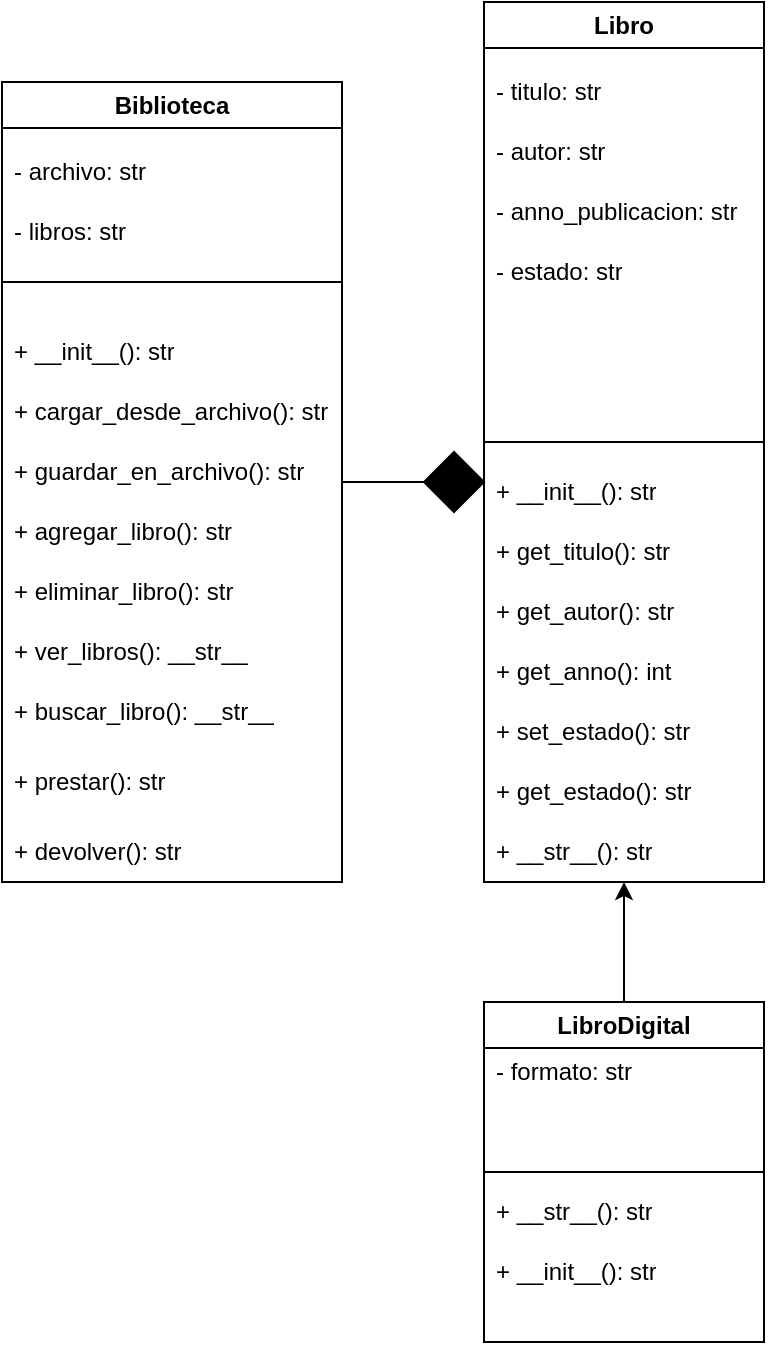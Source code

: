 <mxfile>
    <diagram id="0Gatwv995nF3PRBKY7HD" name="Page-1">
        <mxGraphModel dx="802" dy="365" grid="1" gridSize="10" guides="1" tooltips="1" connect="1" arrows="1" fold="1" page="1" pageScale="1" pageWidth="850" pageHeight="1100" math="0" shadow="0">
            <root>
                <mxCell id="0"/>
                <mxCell id="1" parent="0"/>
                <mxCell id="9" value="Libro" style="swimlane;whiteSpace=wrap;html=1;" parent="1" vertex="1">
                    <mxGeometry x="401" y="160" width="140" height="440" as="geometry"/>
                </mxCell>
                <mxCell id="11" value="- titulo: str" style="text;strokeColor=none;fillColor=none;align=left;verticalAlign=middle;spacingLeft=4;spacingRight=4;overflow=hidden;points=[[0,0.5],[1,0.5]];portConstraint=eastwest;rotatable=0;whiteSpace=wrap;html=1;" parent="9" vertex="1">
                    <mxGeometry y="30" width="140" height="30" as="geometry"/>
                </mxCell>
                <mxCell id="4" value="- autor: str" style="text;strokeColor=none;fillColor=none;align=left;verticalAlign=middle;spacingLeft=4;spacingRight=4;overflow=hidden;points=[[0,0.5],[1,0.5]];portConstraint=eastwest;rotatable=0;whiteSpace=wrap;html=1;" parent="9" vertex="1">
                    <mxGeometry y="60" width="140" height="30" as="geometry"/>
                </mxCell>
                <mxCell id="5" value="- anno_publicacion: str" style="text;strokeColor=none;fillColor=none;align=left;verticalAlign=middle;spacingLeft=4;spacingRight=4;overflow=hidden;points=[[0,0.5],[1,0.5]];portConstraint=eastwest;rotatable=0;whiteSpace=wrap;html=1;" parent="9" vertex="1">
                    <mxGeometry y="90" width="140" height="30" as="geometry"/>
                </mxCell>
                <mxCell id="17" value="+ get_titulo&lt;span style=&quot;color: rgb(0, 0, 0);&quot;&gt;()&lt;/span&gt;: str" style="text;strokeColor=none;fillColor=none;align=left;verticalAlign=middle;spacingLeft=4;spacingRight=4;overflow=hidden;points=[[0,0.5],[1,0.5]];portConstraint=eastwest;rotatable=0;whiteSpace=wrap;html=1;" parent="9" vertex="1">
                    <mxGeometry y="260" width="140" height="30" as="geometry"/>
                </mxCell>
                <mxCell id="18" value="+ get_autor&lt;span style=&quot;color: rgb(0, 0, 0);&quot;&gt;()&lt;/span&gt;: str" style="text;strokeColor=none;fillColor=none;align=left;verticalAlign=middle;spacingLeft=4;spacingRight=4;overflow=hidden;points=[[0,0.5],[1,0.5]];portConstraint=eastwest;rotatable=0;whiteSpace=wrap;html=1;" parent="9" vertex="1">
                    <mxGeometry y="290" width="140" height="30" as="geometry"/>
                </mxCell>
                <mxCell id="19" value="+ get_anno&lt;span style=&quot;color: rgb(0, 0, 0);&quot;&gt;()&lt;/span&gt;: int" style="text;strokeColor=none;fillColor=none;align=left;verticalAlign=middle;spacingLeft=4;spacingRight=4;overflow=hidden;points=[[0,0.5],[1,0.5]];portConstraint=eastwest;rotatable=0;whiteSpace=wrap;html=1;" parent="9" vertex="1">
                    <mxGeometry y="320" width="140" height="30" as="geometry"/>
                </mxCell>
                <mxCell id="57" value="+ set_estado&lt;span style=&quot;color: rgb(0, 0, 0);&quot;&gt;()&lt;/span&gt;: str" style="text;strokeColor=none;fillColor=none;align=left;verticalAlign=middle;spacingLeft=4;spacingRight=4;overflow=hidden;points=[[0,0.5],[1,0.5]];portConstraint=eastwest;rotatable=0;whiteSpace=wrap;html=1;" parent="9" vertex="1">
                    <mxGeometry y="350" width="140" height="30" as="geometry"/>
                </mxCell>
                <mxCell id="58" value="+ __str__&lt;span style=&quot;color: rgb(0, 0, 0);&quot;&gt;()&lt;/span&gt;: str" style="text;strokeColor=none;fillColor=none;align=left;verticalAlign=middle;spacingLeft=4;spacingRight=4;overflow=hidden;points=[[0,0.5],[1,0.5]];portConstraint=eastwest;rotatable=0;whiteSpace=wrap;html=1;" parent="9" vertex="1">
                    <mxGeometry y="410" width="140" height="30" as="geometry"/>
                </mxCell>
                <mxCell id="63" value="+ get_estado&lt;span style=&quot;color: rgb(0, 0, 0);&quot;&gt;()&lt;/span&gt;: str" style="text;strokeColor=none;fillColor=none;align=left;verticalAlign=middle;spacingLeft=4;spacingRight=4;overflow=hidden;points=[[0,0.5],[1,0.5]];portConstraint=eastwest;rotatable=0;whiteSpace=wrap;html=1;" vertex="1" parent="9">
                    <mxGeometry y="380" width="140" height="30" as="geometry"/>
                </mxCell>
                <mxCell id="14" value="+ __init__&lt;span style=&quot;color: rgb(0, 0, 0);&quot;&gt;()&lt;/span&gt;: str" style="text;strokeColor=none;fillColor=none;align=left;verticalAlign=middle;spacingLeft=4;spacingRight=4;overflow=hidden;points=[[0,0.5],[1,0.5]];portConstraint=eastwest;rotatable=0;whiteSpace=wrap;html=1;" parent="9" vertex="1">
                    <mxGeometry y="230" width="140" height="30" as="geometry"/>
                </mxCell>
                <mxCell id="13" value="" style="endArrow=none;html=1;exitX=0;exitY=0.5;exitDx=0;exitDy=0;entryX=1;entryY=0.5;entryDx=0;entryDy=0;" parent="1" source="9" target="9" edge="1">
                    <mxGeometry width="50" height="50" relative="1" as="geometry">
                        <mxPoint x="440" y="380" as="sourcePoint"/>
                        <mxPoint x="530" y="370" as="targetPoint"/>
                    </mxGeometry>
                </mxCell>
                <mxCell id="30" value="" style="endArrow=classic;html=1;entryX=0.5;entryY=1;entryDx=0;entryDy=0;exitX=0.5;exitY=0;exitDx=0;exitDy=0;" parent="1" source="31" target="9" edge="1">
                    <mxGeometry width="50" height="50" relative="1" as="geometry">
                        <mxPoint x="471" y="700" as="sourcePoint"/>
                        <mxPoint x="501" y="650" as="targetPoint"/>
                    </mxGeometry>
                </mxCell>
                <mxCell id="31" value="LibroDigital" style="swimlane;whiteSpace=wrap;html=1;" parent="1" vertex="1">
                    <mxGeometry x="401" y="660" width="140" height="170" as="geometry"/>
                </mxCell>
                <mxCell id="32" value="- formato: str" style="text;strokeColor=none;fillColor=none;align=left;verticalAlign=middle;spacingLeft=4;spacingRight=4;overflow=hidden;points=[[0,0.5],[1,0.5]];portConstraint=eastwest;rotatable=0;whiteSpace=wrap;html=1;" parent="31" vertex="1">
                    <mxGeometry y="20" width="140" height="30" as="geometry"/>
                </mxCell>
                <mxCell id="40" value="+ __str__&lt;span style=&quot;color: rgb(0, 0, 0);&quot;&gt;()&lt;/span&gt;: str" style="text;strokeColor=none;fillColor=none;align=left;verticalAlign=middle;spacingLeft=4;spacingRight=4;overflow=hidden;points=[[0,0.5],[1,0.5]];portConstraint=eastwest;rotatable=0;whiteSpace=wrap;html=1;" parent="31" vertex="1">
                    <mxGeometry y="90" width="140" height="30" as="geometry"/>
                </mxCell>
                <mxCell id="67" value="+ __init__&lt;span style=&quot;color: rgb(0, 0, 0);&quot;&gt;()&lt;/span&gt;: str" style="text;strokeColor=none;fillColor=none;align=left;verticalAlign=middle;spacingLeft=4;spacingRight=4;overflow=hidden;points=[[0,0.5],[1,0.5]];portConstraint=eastwest;rotatable=0;whiteSpace=wrap;html=1;" vertex="1" parent="31">
                    <mxGeometry y="120" width="140" height="30" as="geometry"/>
                </mxCell>
                <mxCell id="41" value="" style="endArrow=none;html=1;entryX=1;entryY=0.5;entryDx=0;entryDy=0;exitX=0;exitY=0.5;exitDx=0;exitDy=0;" parent="1" source="31" target="31" edge="1">
                    <mxGeometry width="50" height="50" relative="1" as="geometry">
                        <mxPoint x="431" y="760" as="sourcePoint"/>
                        <mxPoint x="571" y="760" as="targetPoint"/>
                    </mxGeometry>
                </mxCell>
                <mxCell id="43" value="Biblioteca" style="swimlane;whiteSpace=wrap;html=1;" parent="1" vertex="1">
                    <mxGeometry x="160" y="200" width="170" height="400" as="geometry"/>
                </mxCell>
                <mxCell id="48" value="+ agregar_libro(): str" style="text;strokeColor=none;fillColor=none;align=left;verticalAlign=middle;spacingLeft=4;spacingRight=4;overflow=hidden;points=[[0,0.5],[1,0.5]];portConstraint=eastwest;rotatable=0;whiteSpace=wrap;html=1;" parent="43" vertex="1">
                    <mxGeometry y="210" width="140" height="30" as="geometry"/>
                </mxCell>
                <mxCell id="49" value="+ eliminar_libro&lt;span style=&quot;color: rgb(0, 0, 0);&quot;&gt;()&lt;/span&gt;: str" style="text;strokeColor=none;fillColor=none;align=left;verticalAlign=middle;spacingLeft=4;spacingRight=4;overflow=hidden;points=[[0,0.5],[1,0.5]];portConstraint=eastwest;rotatable=0;whiteSpace=wrap;html=1;" parent="43" vertex="1">
                    <mxGeometry y="240" width="140" height="30" as="geometry"/>
                </mxCell>
                <mxCell id="50" value="+ ver_libros&lt;span style=&quot;color: rgb(0, 0, 0);&quot;&gt;()&lt;/span&gt;: __str__" style="text;strokeColor=none;fillColor=none;align=left;verticalAlign=middle;spacingLeft=4;spacingRight=4;overflow=hidden;points=[[0,0.5],[1,0.5]];portConstraint=eastwest;rotatable=0;whiteSpace=wrap;html=1;" parent="43" vertex="1">
                    <mxGeometry y="270" width="140" height="30" as="geometry"/>
                </mxCell>
                <mxCell id="51" value="+ buscar_libro&lt;span style=&quot;color: rgb(0, 0, 0);&quot;&gt;()&lt;/span&gt;: __str__" style="text;strokeColor=none;fillColor=none;align=left;verticalAlign=middle;spacingLeft=4;spacingRight=4;overflow=hidden;points=[[0,0.5],[1,0.5]];portConstraint=eastwest;rotatable=0;whiteSpace=wrap;html=1;" parent="43" vertex="1">
                    <mxGeometry y="300" width="150" height="30" as="geometry"/>
                </mxCell>
                <mxCell id="55" value="+ prestar&lt;span style=&quot;color: rgb(0, 0, 0);&quot;&gt;()&lt;/span&gt;: str" style="text;strokeColor=none;fillColor=none;align=left;verticalAlign=middle;spacingLeft=4;spacingRight=4;overflow=hidden;points=[[0,0.5],[1,0.5]];portConstraint=eastwest;rotatable=0;whiteSpace=wrap;html=1;" parent="43" vertex="1">
                    <mxGeometry y="335" width="140" height="30" as="geometry"/>
                </mxCell>
                <mxCell id="56" value="+ devolver&lt;span style=&quot;color: rgb(0, 0, 0);&quot;&gt;()&lt;/span&gt;: str" style="text;strokeColor=none;fillColor=none;align=left;verticalAlign=middle;spacingLeft=4;spacingRight=4;overflow=hidden;points=[[0,0.5],[1,0.5]];portConstraint=eastwest;rotatable=0;whiteSpace=wrap;html=1;" parent="43" vertex="1">
                    <mxGeometry y="370" width="140" height="30" as="geometry"/>
                </mxCell>
                <mxCell id="68" value="+ cargar_desde_archivo(): str" style="text;strokeColor=none;fillColor=none;align=left;verticalAlign=middle;spacingLeft=4;spacingRight=4;overflow=hidden;points=[[0,0.5],[1,0.5]];portConstraint=eastwest;rotatable=0;whiteSpace=wrap;html=1;" vertex="1" parent="43">
                    <mxGeometry y="150" width="170" height="30" as="geometry"/>
                </mxCell>
                <mxCell id="69" value="+ guardar_en_archivo(): str" style="text;strokeColor=none;fillColor=none;align=left;verticalAlign=middle;spacingLeft=4;spacingRight=4;overflow=hidden;points=[[0,0.5],[1,0.5]];portConstraint=eastwest;rotatable=0;whiteSpace=wrap;html=1;" vertex="1" parent="43">
                    <mxGeometry y="180" width="160" height="30" as="geometry"/>
                </mxCell>
                <mxCell id="70" value="+ __init__&lt;span style=&quot;color: rgb(0, 0, 0);&quot;&gt;()&lt;/span&gt;: str" style="text;strokeColor=none;fillColor=none;align=left;verticalAlign=middle;spacingLeft=4;spacingRight=4;overflow=hidden;points=[[0,0.5],[1,0.5]];portConstraint=eastwest;rotatable=0;whiteSpace=wrap;html=1;" vertex="1" parent="43">
                    <mxGeometry y="120" width="140" height="30" as="geometry"/>
                </mxCell>
                <mxCell id="71" value="- archivo: str" style="text;strokeColor=none;fillColor=none;align=left;verticalAlign=middle;spacingLeft=4;spacingRight=4;overflow=hidden;points=[[0,0.5],[1,0.5]];portConstraint=eastwest;rotatable=0;whiteSpace=wrap;html=1;" vertex="1" parent="43">
                    <mxGeometry y="30" width="140" height="30" as="geometry"/>
                </mxCell>
                <mxCell id="72" value="- libros: str" style="text;strokeColor=none;fillColor=none;align=left;verticalAlign=middle;spacingLeft=4;spacingRight=4;overflow=hidden;points=[[0,0.5],[1,0.5]];portConstraint=eastwest;rotatable=0;whiteSpace=wrap;html=1;" vertex="1" parent="43">
                    <mxGeometry y="60" width="140" height="30" as="geometry"/>
                </mxCell>
                <mxCell id="59" value="" style="endArrow=none;html=1;entryX=1;entryY=0.25;entryDx=0;entryDy=0;exitX=0;exitY=0.25;exitDx=0;exitDy=0;" parent="1" source="43" target="43" edge="1">
                    <mxGeometry width="50" height="50" relative="1" as="geometry">
                        <mxPoint x="190" y="330" as="sourcePoint"/>
                        <mxPoint x="329" y="330" as="targetPoint"/>
                    </mxGeometry>
                </mxCell>
                <mxCell id="60" value="" style="endArrow=none;html=1;entryX=0;entryY=0.5;entryDx=0;entryDy=0;exitX=1;exitY=0.5;exitDx=0;exitDy=0;" parent="1" source="61" target="9" edge="1">
                    <mxGeometry width="50" height="50" relative="1" as="geometry">
                        <mxPoint x="310" y="410" as="sourcePoint"/>
                        <mxPoint x="400" y="380" as="targetPoint"/>
                    </mxGeometry>
                </mxCell>
                <mxCell id="62" value="" style="endArrow=none;html=1;entryX=0;entryY=0.5;entryDx=0;entryDy=0;exitX=1;exitY=0.5;exitDx=0;exitDy=0;" parent="1" source="43" target="61" edge="1">
                    <mxGeometry width="50" height="50" relative="1" as="geometry">
                        <mxPoint x="310" y="400" as="sourcePoint"/>
                        <mxPoint x="401" y="400" as="targetPoint"/>
                    </mxGeometry>
                </mxCell>
                <mxCell id="61" value="" style="rhombus;whiteSpace=wrap;html=1;fillColor=#000000;" parent="1" vertex="1">
                    <mxGeometry x="371" y="385" width="30" height="30" as="geometry"/>
                </mxCell>
                <mxCell id="66" value="- estado: str" style="text;strokeColor=none;fillColor=none;align=left;verticalAlign=middle;spacingLeft=4;spacingRight=4;overflow=hidden;points=[[0,0.5],[1,0.5]];portConstraint=eastwest;rotatable=0;whiteSpace=wrap;html=1;" vertex="1" parent="1">
                    <mxGeometry x="401" y="280" width="140" height="30" as="geometry"/>
                </mxCell>
            </root>
        </mxGraphModel>
    </diagram>
</mxfile>